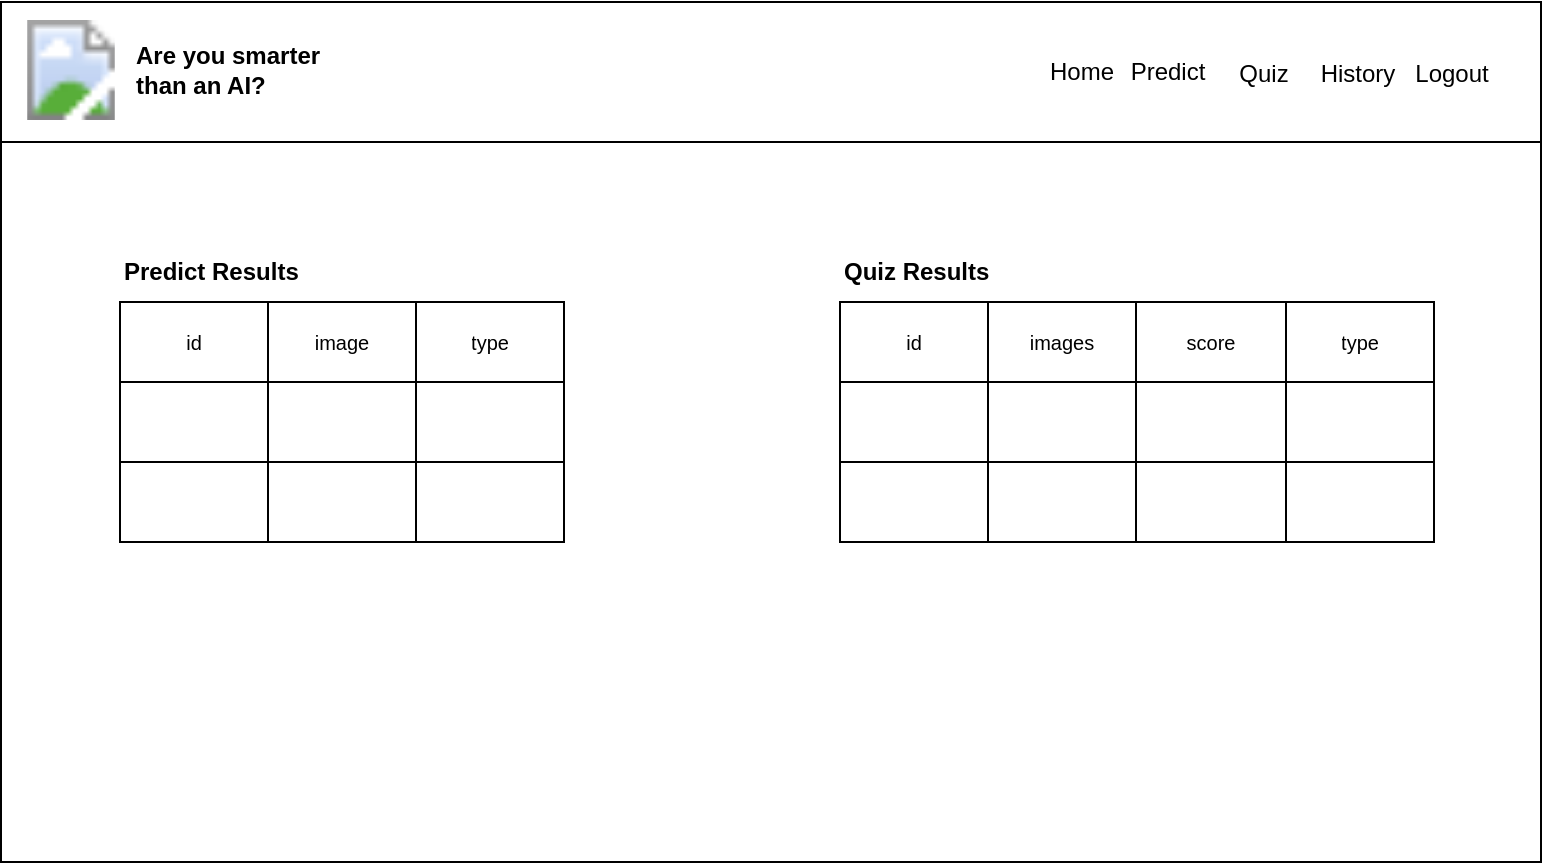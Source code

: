 <mxfile>
    <diagram id="sfllCfB9hcB5ZGdmC3Su" name="Page-1">
        <mxGraphModel dx="832" dy="2695" grid="1" gridSize="10" guides="1" tooltips="1" connect="1" arrows="1" fold="1" page="1" pageScale="1" pageWidth="850" pageHeight="1100" math="0" shadow="0">
            <root>
                <mxCell id="0"/>
                <mxCell id="1" parent="0"/>
                <mxCell id="2" value="" style="rounded=0;whiteSpace=wrap;html=1;" parent="1" vertex="1">
                    <mxGeometry x="40.5" y="-1640" width="770" height="430" as="geometry"/>
                </mxCell>
                <mxCell id="37" value="" style="shape=table;html=1;whiteSpace=wrap;startSize=0;container=1;collapsible=0;childLayout=tableLayout;fontSize=10;" parent="1" vertex="1">
                    <mxGeometry x="100" y="-1490" width="222" height="120" as="geometry"/>
                </mxCell>
                <mxCell id="38" value="" style="shape=partialRectangle;html=1;whiteSpace=wrap;collapsible=0;dropTarget=0;pointerEvents=0;fillColor=none;top=0;left=0;bottom=0;right=0;points=[[0,0.5],[1,0.5]];portConstraint=eastwest;fontSize=10;" parent="37" vertex="1">
                    <mxGeometry width="222" height="40" as="geometry"/>
                </mxCell>
                <mxCell id="39" value="id" style="shape=partialRectangle;html=1;whiteSpace=wrap;connectable=0;fillColor=none;top=0;left=0;bottom=0;right=0;overflow=hidden;pointerEvents=1;fontSize=10;" parent="38" vertex="1">
                    <mxGeometry width="74" height="40" as="geometry">
                        <mxRectangle width="74" height="40" as="alternateBounds"/>
                    </mxGeometry>
                </mxCell>
                <mxCell id="40" value="image" style="shape=partialRectangle;html=1;whiteSpace=wrap;connectable=0;fillColor=none;top=0;left=0;bottom=0;right=0;overflow=hidden;pointerEvents=1;fontSize=10;" parent="38" vertex="1">
                    <mxGeometry x="74" width="74" height="40" as="geometry">
                        <mxRectangle width="74" height="40" as="alternateBounds"/>
                    </mxGeometry>
                </mxCell>
                <mxCell id="50" value="type" style="shape=partialRectangle;html=1;whiteSpace=wrap;connectable=0;fillColor=none;top=0;left=0;bottom=0;right=0;overflow=hidden;pointerEvents=1;fontSize=10;" parent="38" vertex="1">
                    <mxGeometry x="148" width="74" height="40" as="geometry">
                        <mxRectangle width="74" height="40" as="alternateBounds"/>
                    </mxGeometry>
                </mxCell>
                <mxCell id="42" value="" style="shape=partialRectangle;html=1;whiteSpace=wrap;collapsible=0;dropTarget=0;pointerEvents=0;fillColor=none;top=0;left=0;bottom=0;right=0;points=[[0,0.5],[1,0.5]];portConstraint=eastwest;fontSize=10;" parent="37" vertex="1">
                    <mxGeometry y="40" width="222" height="40" as="geometry"/>
                </mxCell>
                <mxCell id="43" value="" style="shape=partialRectangle;html=1;whiteSpace=wrap;connectable=0;fillColor=none;top=0;left=0;bottom=0;right=0;overflow=hidden;pointerEvents=1;fontSize=10;" parent="42" vertex="1">
                    <mxGeometry width="74" height="40" as="geometry">
                        <mxRectangle width="74" height="40" as="alternateBounds"/>
                    </mxGeometry>
                </mxCell>
                <mxCell id="44" value="" style="shape=partialRectangle;html=1;whiteSpace=wrap;connectable=0;fillColor=none;top=0;left=0;bottom=0;right=0;overflow=hidden;pointerEvents=1;fontSize=10;" parent="42" vertex="1">
                    <mxGeometry x="74" width="74" height="40" as="geometry">
                        <mxRectangle width="74" height="40" as="alternateBounds"/>
                    </mxGeometry>
                </mxCell>
                <mxCell id="51" style="shape=partialRectangle;html=1;whiteSpace=wrap;connectable=0;fillColor=none;top=0;left=0;bottom=0;right=0;overflow=hidden;pointerEvents=1;fontSize=10;" parent="42" vertex="1">
                    <mxGeometry x="148" width="74" height="40" as="geometry">
                        <mxRectangle width="74" height="40" as="alternateBounds"/>
                    </mxGeometry>
                </mxCell>
                <mxCell id="46" value="" style="shape=partialRectangle;html=1;whiteSpace=wrap;collapsible=0;dropTarget=0;pointerEvents=0;fillColor=none;top=0;left=0;bottom=0;right=0;points=[[0,0.5],[1,0.5]];portConstraint=eastwest;fontSize=10;" parent="37" vertex="1">
                    <mxGeometry y="80" width="222" height="40" as="geometry"/>
                </mxCell>
                <mxCell id="47" value="" style="shape=partialRectangle;html=1;whiteSpace=wrap;connectable=0;fillColor=none;top=0;left=0;bottom=0;right=0;overflow=hidden;pointerEvents=1;fontSize=10;" parent="46" vertex="1">
                    <mxGeometry width="74" height="40" as="geometry">
                        <mxRectangle width="74" height="40" as="alternateBounds"/>
                    </mxGeometry>
                </mxCell>
                <mxCell id="48" value="" style="shape=partialRectangle;html=1;whiteSpace=wrap;connectable=0;fillColor=none;top=0;left=0;bottom=0;right=0;overflow=hidden;pointerEvents=1;fontSize=10;" parent="46" vertex="1">
                    <mxGeometry x="74" width="74" height="40" as="geometry">
                        <mxRectangle width="74" height="40" as="alternateBounds"/>
                    </mxGeometry>
                </mxCell>
                <mxCell id="52" style="shape=partialRectangle;html=1;whiteSpace=wrap;connectable=0;fillColor=none;top=0;left=0;bottom=0;right=0;overflow=hidden;pointerEvents=1;fontSize=10;" parent="46" vertex="1">
                    <mxGeometry x="148" width="74" height="40" as="geometry">
                        <mxRectangle width="74" height="40" as="alternateBounds"/>
                    </mxGeometry>
                </mxCell>
                <mxCell id="62" value="Predict&amp;nbsp;Results" style="text;strokeColor=none;fillColor=none;html=1;fontSize=12;fontStyle=1;verticalAlign=middle;align=left;" parent="1" vertex="1">
                    <mxGeometry x="100" y="-1520" width="84.5" height="30" as="geometry"/>
                </mxCell>
                <mxCell id="77" value="" style="shape=table;html=1;whiteSpace=wrap;startSize=0;container=1;collapsible=0;childLayout=tableLayout;fontSize=10;" vertex="1" parent="1">
                    <mxGeometry x="460" y="-1490" width="297" height="120" as="geometry"/>
                </mxCell>
                <mxCell id="78" value="" style="shape=partialRectangle;html=1;whiteSpace=wrap;collapsible=0;dropTarget=0;pointerEvents=0;fillColor=none;top=0;left=0;bottom=0;right=0;points=[[0,0.5],[1,0.5]];portConstraint=eastwest;fontSize=10;" vertex="1" parent="77">
                    <mxGeometry width="297" height="40" as="geometry"/>
                </mxCell>
                <mxCell id="79" value="id" style="shape=partialRectangle;html=1;whiteSpace=wrap;connectable=0;fillColor=none;top=0;left=0;bottom=0;right=0;overflow=hidden;pointerEvents=1;fontSize=10;" vertex="1" parent="78">
                    <mxGeometry width="74" height="40" as="geometry">
                        <mxRectangle width="74" height="40" as="alternateBounds"/>
                    </mxGeometry>
                </mxCell>
                <mxCell id="80" value="images" style="shape=partialRectangle;html=1;whiteSpace=wrap;connectable=0;fillColor=none;top=0;left=0;bottom=0;right=0;overflow=hidden;pointerEvents=1;fontSize=10;" vertex="1" parent="78">
                    <mxGeometry x="74" width="74" height="40" as="geometry">
                        <mxRectangle width="74" height="40" as="alternateBounds"/>
                    </mxGeometry>
                </mxCell>
                <mxCell id="81" value="score" style="shape=partialRectangle;html=1;whiteSpace=wrap;connectable=0;fillColor=none;top=0;left=0;bottom=0;right=0;overflow=hidden;pointerEvents=1;fontSize=10;" vertex="1" parent="78">
                    <mxGeometry x="148" width="75" height="40" as="geometry">
                        <mxRectangle width="75" height="40" as="alternateBounds"/>
                    </mxGeometry>
                </mxCell>
                <mxCell id="82" value="type" style="shape=partialRectangle;html=1;whiteSpace=wrap;connectable=0;fillColor=none;top=0;left=0;bottom=0;right=0;overflow=hidden;pointerEvents=1;fontSize=10;" vertex="1" parent="78">
                    <mxGeometry x="223" width="74" height="40" as="geometry">
                        <mxRectangle width="74" height="40" as="alternateBounds"/>
                    </mxGeometry>
                </mxCell>
                <mxCell id="83" value="" style="shape=partialRectangle;html=1;whiteSpace=wrap;collapsible=0;dropTarget=0;pointerEvents=0;fillColor=none;top=0;left=0;bottom=0;right=0;points=[[0,0.5],[1,0.5]];portConstraint=eastwest;fontSize=10;" vertex="1" parent="77">
                    <mxGeometry y="40" width="297" height="40" as="geometry"/>
                </mxCell>
                <mxCell id="84" value="" style="shape=partialRectangle;html=1;whiteSpace=wrap;connectable=0;fillColor=none;top=0;left=0;bottom=0;right=0;overflow=hidden;pointerEvents=1;fontSize=10;" vertex="1" parent="83">
                    <mxGeometry width="74" height="40" as="geometry">
                        <mxRectangle width="74" height="40" as="alternateBounds"/>
                    </mxGeometry>
                </mxCell>
                <mxCell id="85" value="" style="shape=partialRectangle;html=1;whiteSpace=wrap;connectable=0;fillColor=none;top=0;left=0;bottom=0;right=0;overflow=hidden;pointerEvents=1;fontSize=10;" vertex="1" parent="83">
                    <mxGeometry x="74" width="74" height="40" as="geometry">
                        <mxRectangle width="74" height="40" as="alternateBounds"/>
                    </mxGeometry>
                </mxCell>
                <mxCell id="86" style="shape=partialRectangle;html=1;whiteSpace=wrap;connectable=0;fillColor=none;top=0;left=0;bottom=0;right=0;overflow=hidden;pointerEvents=1;fontSize=10;" vertex="1" parent="83">
                    <mxGeometry x="148" width="75" height="40" as="geometry">
                        <mxRectangle width="75" height="40" as="alternateBounds"/>
                    </mxGeometry>
                </mxCell>
                <mxCell id="87" style="shape=partialRectangle;html=1;whiteSpace=wrap;connectable=0;fillColor=none;top=0;left=0;bottom=0;right=0;overflow=hidden;pointerEvents=1;fontSize=10;" vertex="1" parent="83">
                    <mxGeometry x="223" width="74" height="40" as="geometry">
                        <mxRectangle width="74" height="40" as="alternateBounds"/>
                    </mxGeometry>
                </mxCell>
                <mxCell id="88" value="" style="shape=partialRectangle;html=1;whiteSpace=wrap;collapsible=0;dropTarget=0;pointerEvents=0;fillColor=none;top=0;left=0;bottom=0;right=0;points=[[0,0.5],[1,0.5]];portConstraint=eastwest;fontSize=10;" vertex="1" parent="77">
                    <mxGeometry y="80" width="297" height="40" as="geometry"/>
                </mxCell>
                <mxCell id="89" value="" style="shape=partialRectangle;html=1;whiteSpace=wrap;connectable=0;fillColor=none;top=0;left=0;bottom=0;right=0;overflow=hidden;pointerEvents=1;fontSize=10;" vertex="1" parent="88">
                    <mxGeometry width="74" height="40" as="geometry">
                        <mxRectangle width="74" height="40" as="alternateBounds"/>
                    </mxGeometry>
                </mxCell>
                <mxCell id="90" value="" style="shape=partialRectangle;html=1;whiteSpace=wrap;connectable=0;fillColor=none;top=0;left=0;bottom=0;right=0;overflow=hidden;pointerEvents=1;fontSize=10;" vertex="1" parent="88">
                    <mxGeometry x="74" width="74" height="40" as="geometry">
                        <mxRectangle width="74" height="40" as="alternateBounds"/>
                    </mxGeometry>
                </mxCell>
                <mxCell id="91" style="shape=partialRectangle;html=1;whiteSpace=wrap;connectable=0;fillColor=none;top=0;left=0;bottom=0;right=0;overflow=hidden;pointerEvents=1;fontSize=10;" vertex="1" parent="88">
                    <mxGeometry x="148" width="75" height="40" as="geometry">
                        <mxRectangle width="75" height="40" as="alternateBounds"/>
                    </mxGeometry>
                </mxCell>
                <mxCell id="92" style="shape=partialRectangle;html=1;whiteSpace=wrap;connectable=0;fillColor=none;top=0;left=0;bottom=0;right=0;overflow=hidden;pointerEvents=1;fontSize=10;" vertex="1" parent="88">
                    <mxGeometry x="223" width="74" height="40" as="geometry">
                        <mxRectangle width="74" height="40" as="alternateBounds"/>
                    </mxGeometry>
                </mxCell>
                <mxCell id="93" value="Quiz Results" style="text;strokeColor=none;fillColor=none;html=1;fontSize=12;fontStyle=1;verticalAlign=middle;align=left;" vertex="1" parent="1">
                    <mxGeometry x="460" y="-1520" width="84.5" height="30" as="geometry"/>
                </mxCell>
                <mxCell id="105" value="" style="rounded=0;whiteSpace=wrap;html=1;" vertex="1" parent="1">
                    <mxGeometry x="40.5" y="-1640" width="770" height="70" as="geometry"/>
                </mxCell>
                <mxCell id="106" value="" style="shape=image;html=1;verticalLabelPosition=bottom;verticalAlign=top;imageAspect=1;aspect=fixed;image=https://cdn.discordapp.com/attachments/910885868733087747/1066040074367672370/Are_you_smarter_than_an_AI.png;fontSize=10;" vertex="1" parent="1">
                    <mxGeometry x="50.5" y="-1631" width="50" height="50" as="geometry"/>
                </mxCell>
                <mxCell id="107" value="Are you smarter &lt;br style=&quot;font-size: 12px;&quot;&gt;than an AI?" style="text;strokeColor=none;fillColor=none;html=1;fontSize=12;fontStyle=1;verticalAlign=middle;align=left;" vertex="1" parent="1">
                    <mxGeometry x="105.5" y="-1626" width="100" height="40" as="geometry"/>
                </mxCell>
                <mxCell id="108" value="Predict" style="text;html=1;strokeColor=none;fillColor=none;align=center;verticalAlign=middle;whiteSpace=wrap;rounded=0;" vertex="1" parent="1">
                    <mxGeometry x="593.5" y="-1620.5" width="60" height="30" as="geometry"/>
                </mxCell>
                <mxCell id="109" value="Quiz" style="text;html=1;strokeColor=none;fillColor=none;align=center;verticalAlign=middle;whiteSpace=wrap;rounded=0;" vertex="1" parent="1">
                    <mxGeometry x="641.5" y="-1619.5" width="60" height="30" as="geometry"/>
                </mxCell>
                <mxCell id="110" value="Logout" style="text;html=1;strokeColor=none;fillColor=none;align=center;verticalAlign=middle;whiteSpace=wrap;rounded=0;" vertex="1" parent="1">
                    <mxGeometry x="735.5" y="-1619.5" width="60" height="30" as="geometry"/>
                </mxCell>
                <mxCell id="111" value="History" style="text;html=1;strokeColor=none;fillColor=none;align=center;verticalAlign=middle;whiteSpace=wrap;rounded=0;" vertex="1" parent="1">
                    <mxGeometry x="688.5" y="-1619.5" width="60" height="30" as="geometry"/>
                </mxCell>
                <mxCell id="112" value="Home" style="text;html=1;strokeColor=none;fillColor=none;align=center;verticalAlign=middle;whiteSpace=wrap;rounded=0;" vertex="1" parent="1">
                    <mxGeometry x="550.5" y="-1620.5" width="60" height="30" as="geometry"/>
                </mxCell>
            </root>
        </mxGraphModel>
    </diagram>
</mxfile>
